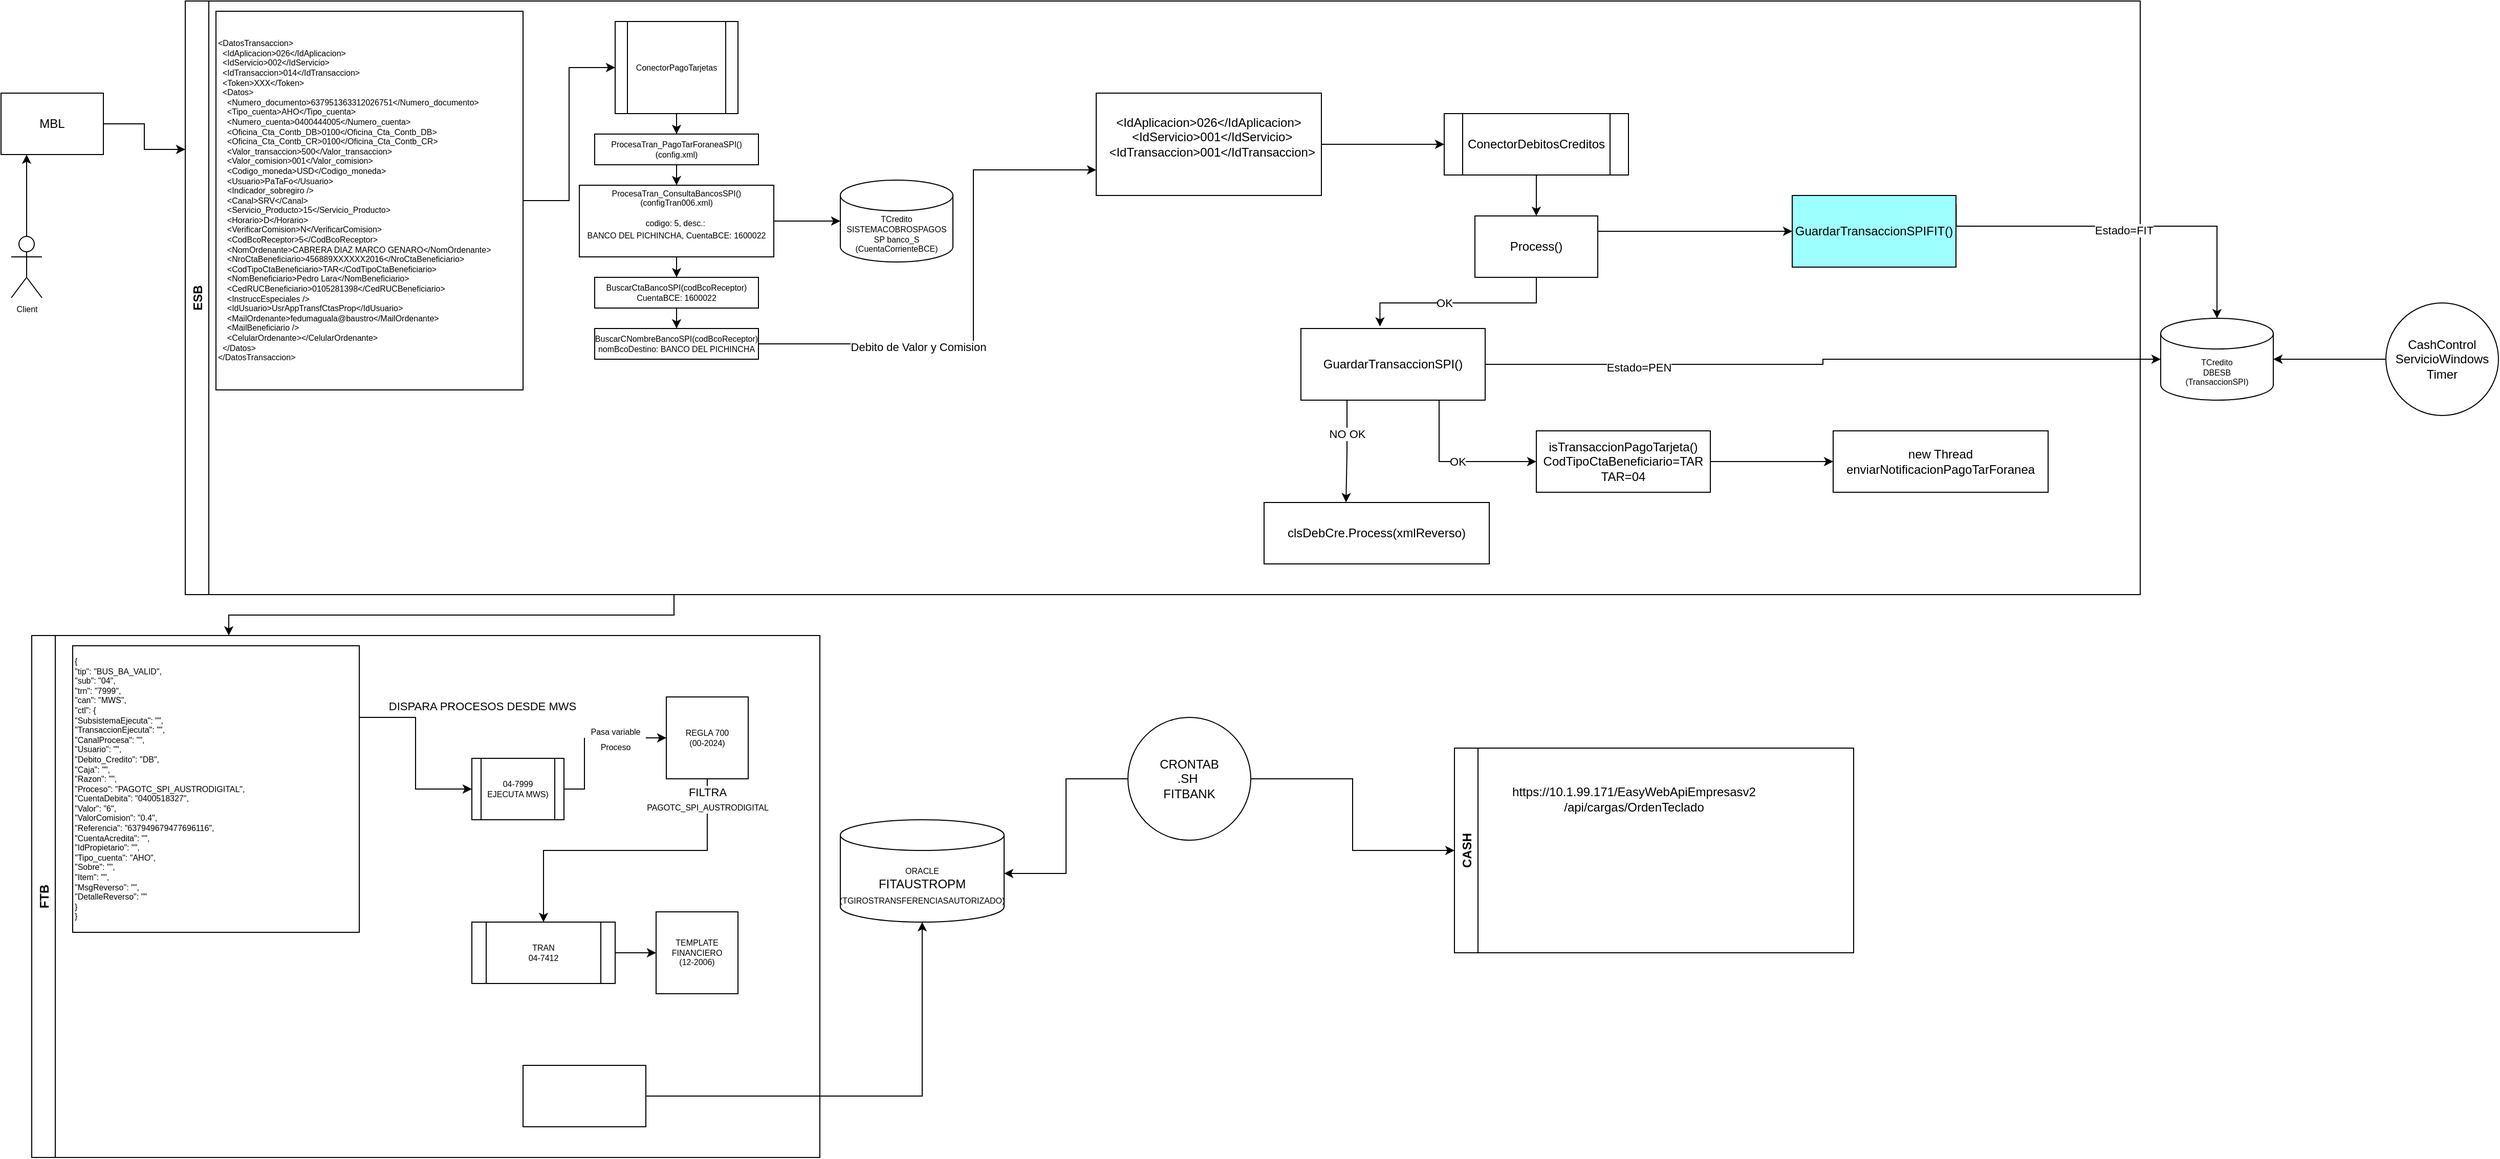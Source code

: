 <mxfile version="21.7.2" type="github">
  <diagram name="Page-1" id="DLEcpf7ySr1LYi16kx4O">
    <mxGraphModel dx="880" dy="377" grid="1" gridSize="10" guides="1" tooltips="1" connect="1" arrows="1" fold="1" page="1" pageScale="1" pageWidth="850" pageHeight="1100" math="0" shadow="0">
      <root>
        <mxCell id="0" />
        <mxCell id="1" parent="0" />
        <mxCell id="qBabFWFjf3x5Ne5W2tVK-1" style="rounded=0;orthogonalLoop=1;jettySize=auto;html=1;entryX=0;entryY=0.25;entryDx=0;entryDy=0;edgeStyle=orthogonalEdgeStyle;" edge="1" parent="1" source="qBabFWFjf3x5Ne5W2tVK-2" target="qBabFWFjf3x5Ne5W2tVK-4">
          <mxGeometry relative="1" as="geometry" />
        </mxCell>
        <mxCell id="qBabFWFjf3x5Ne5W2tVK-2" value="MBL" style="rounded=0;whiteSpace=wrap;html=1;" vertex="1" parent="1">
          <mxGeometry x="20" y="110" width="100" height="60" as="geometry" />
        </mxCell>
        <mxCell id="qBabFWFjf3x5Ne5W2tVK-3" style="edgeStyle=orthogonalEdgeStyle;rounded=0;orthogonalLoop=1;jettySize=auto;html=1;exitX=0.25;exitY=1;exitDx=0;exitDy=0;fontSize=8;entryX=0.25;entryY=0;entryDx=0;entryDy=0;" edge="1" parent="1" source="qBabFWFjf3x5Ne5W2tVK-4" target="qBabFWFjf3x5Ne5W2tVK-37">
          <mxGeometry relative="1" as="geometry">
            <mxPoint x="353" y="640" as="targetPoint" />
          </mxGeometry>
        </mxCell>
        <mxCell id="qBabFWFjf3x5Ne5W2tVK-4" value="ESB" style="swimlane;horizontal=0;" vertex="1" parent="1">
          <mxGeometry x="200" y="20" width="1910" height="580" as="geometry" />
        </mxCell>
        <mxCell id="qBabFWFjf3x5Ne5W2tVK-5" style="edgeStyle=orthogonalEdgeStyle;rounded=0;orthogonalLoop=1;jettySize=auto;html=1;fontSize=8;" edge="1" parent="qBabFWFjf3x5Ne5W2tVK-4" source="qBabFWFjf3x5Ne5W2tVK-6" target="qBabFWFjf3x5Ne5W2tVK-8">
          <mxGeometry relative="1" as="geometry" />
        </mxCell>
        <mxCell id="qBabFWFjf3x5Ne5W2tVK-6" value="&lt;div style=&quot;font-size: 8px;&quot;&gt;&lt;font style=&quot;font-size: 8px;&quot;&gt;&amp;lt;DatosTransaccion&amp;gt;&lt;/font&gt;&lt;/div&gt;&lt;div style=&quot;font-size: 8px;&quot;&gt;&lt;font style=&quot;font-size: 8px;&quot;&gt;&amp;nbsp; &amp;lt;IdAplicacion&amp;gt;026&amp;lt;/IdAplicacion&amp;gt;&lt;/font&gt;&lt;/div&gt;&lt;div style=&quot;font-size: 8px;&quot;&gt;&lt;font style=&quot;font-size: 8px;&quot;&gt;&amp;nbsp; &amp;lt;IdServicio&amp;gt;002&amp;lt;/IdServicio&amp;gt;&lt;/font&gt;&lt;/div&gt;&lt;div style=&quot;font-size: 8px;&quot;&gt;&lt;font style=&quot;font-size: 8px;&quot;&gt;&amp;nbsp; &amp;lt;IdTransaccion&amp;gt;014&amp;lt;/IdTransaccion&amp;gt;&lt;/font&gt;&lt;/div&gt;&lt;div style=&quot;font-size: 8px;&quot;&gt;&lt;font style=&quot;font-size: 8px;&quot;&gt;&amp;nbsp; &amp;lt;Token&amp;gt;XXX&amp;lt;/Token&amp;gt;&lt;/font&gt;&lt;/div&gt;&lt;div style=&quot;font-size: 8px;&quot;&gt;&lt;font style=&quot;font-size: 8px;&quot;&gt;&amp;nbsp; &amp;lt;Datos&amp;gt;&lt;/font&gt;&lt;/div&gt;&lt;div style=&quot;font-size: 8px;&quot;&gt;&lt;font style=&quot;font-size: 8px;&quot;&gt;&amp;nbsp; &amp;nbsp; &amp;lt;Numero_documento&amp;gt;637951363312026751&amp;lt;/Numero_documento&amp;gt;&lt;/font&gt;&lt;/div&gt;&lt;div style=&quot;font-size: 8px;&quot;&gt;&lt;font style=&quot;font-size: 8px;&quot;&gt;&amp;nbsp; &amp;nbsp; &amp;lt;Tipo_cuenta&amp;gt;AHO&amp;lt;/Tipo_cuenta&amp;gt;&lt;/font&gt;&lt;/div&gt;&lt;div style=&quot;font-size: 8px;&quot;&gt;&lt;font style=&quot;font-size: 8px;&quot;&gt;&amp;nbsp; &amp;nbsp; &amp;lt;Numero_cuenta&amp;gt;0400444005&amp;lt;/Numero_cuenta&amp;gt;&lt;/font&gt;&lt;/div&gt;&lt;div style=&quot;font-size: 8px;&quot;&gt;&lt;font style=&quot;font-size: 8px;&quot;&gt;&amp;nbsp; &amp;nbsp; &amp;lt;Oficina_Cta_Contb_DB&amp;gt;0100&amp;lt;/Oficina_Cta_Contb_DB&amp;gt;&lt;/font&gt;&lt;/div&gt;&lt;div style=&quot;font-size: 8px;&quot;&gt;&lt;font style=&quot;font-size: 8px;&quot;&gt;&amp;nbsp; &amp;nbsp; &amp;lt;Oficina_Cta_Contb_CR&amp;gt;0100&amp;lt;/Oficina_Cta_Contb_CR&amp;gt;&lt;/font&gt;&lt;/div&gt;&lt;div style=&quot;font-size: 8px;&quot;&gt;&lt;font style=&quot;font-size: 8px;&quot;&gt;&amp;nbsp; &amp;nbsp; &amp;lt;Valor_transaccion&amp;gt;500&amp;lt;/Valor_transaccion&amp;gt;&lt;/font&gt;&lt;/div&gt;&lt;div style=&quot;font-size: 8px;&quot;&gt;&lt;font style=&quot;font-size: 8px;&quot;&gt;&amp;nbsp; &amp;nbsp; &amp;lt;Valor_comision&amp;gt;001&amp;lt;/Valor_comision&amp;gt;&lt;/font&gt;&lt;/div&gt;&lt;div style=&quot;font-size: 8px;&quot;&gt;&lt;font style=&quot;font-size: 8px;&quot;&gt;&amp;nbsp; &amp;nbsp; &amp;lt;Codigo_moneda&amp;gt;USD&amp;lt;/Codigo_moneda&amp;gt;&lt;/font&gt;&lt;/div&gt;&lt;div style=&quot;font-size: 8px;&quot;&gt;&lt;font style=&quot;font-size: 8px;&quot;&gt;&amp;nbsp; &amp;nbsp; &amp;lt;Usuario&amp;gt;PaTaFo&amp;lt;/Usuario&amp;gt;&lt;/font&gt;&lt;/div&gt;&lt;div style=&quot;font-size: 8px;&quot;&gt;&lt;font style=&quot;font-size: 8px;&quot;&gt;&amp;nbsp; &amp;nbsp; &amp;lt;Indicador_sobregiro /&amp;gt;&lt;/font&gt;&lt;/div&gt;&lt;div style=&quot;font-size: 8px;&quot;&gt;&lt;font style=&quot;font-size: 8px;&quot;&gt;&amp;nbsp; &amp;nbsp; &amp;lt;Canal&amp;gt;SRV&amp;lt;/Canal&amp;gt;&lt;/font&gt;&lt;/div&gt;&lt;div style=&quot;font-size: 8px;&quot;&gt;&lt;font style=&quot;font-size: 8px;&quot;&gt;&amp;nbsp; &amp;nbsp; &amp;lt;Servicio_Producto&amp;gt;15&amp;lt;/Servicio_Producto&amp;gt;&lt;/font&gt;&lt;/div&gt;&lt;div style=&quot;font-size: 8px;&quot;&gt;&lt;font style=&quot;font-size: 8px;&quot;&gt;&amp;nbsp; &amp;nbsp; &amp;lt;Horario&amp;gt;D&amp;lt;/Horario&amp;gt;&lt;/font&gt;&lt;/div&gt;&lt;div style=&quot;font-size: 8px;&quot;&gt;&lt;font style=&quot;font-size: 8px;&quot;&gt;&amp;nbsp; &amp;nbsp; &amp;lt;VerificarComision&amp;gt;N&amp;lt;/VerificarComision&amp;gt;&lt;/font&gt;&lt;/div&gt;&lt;div style=&quot;font-size: 8px;&quot;&gt;&lt;font style=&quot;font-size: 8px;&quot;&gt;&amp;nbsp; &amp;nbsp; &amp;lt;CodBcoReceptor&amp;gt;5&amp;lt;/CodBcoReceptor&amp;gt;&lt;/font&gt;&lt;/div&gt;&lt;div style=&quot;font-size: 8px;&quot;&gt;&lt;font style=&quot;font-size: 8px;&quot;&gt;&amp;nbsp; &amp;nbsp; &amp;lt;NomOrdenante&amp;gt;CABRERA DIAZ MARCO GENARO&amp;lt;/NomOrdenante&amp;gt;&lt;/font&gt;&lt;/div&gt;&lt;div style=&quot;font-size: 8px;&quot;&gt;&lt;font style=&quot;font-size: 8px;&quot;&gt;&amp;nbsp; &amp;nbsp; &amp;lt;NroCtaBeneficiario&amp;gt;456889XXXXXX2016&amp;lt;/NroCtaBeneficiario&amp;gt;&lt;/font&gt;&lt;/div&gt;&lt;div style=&quot;font-size: 8px;&quot;&gt;&lt;font style=&quot;font-size: 8px;&quot;&gt;&amp;nbsp; &amp;nbsp; &amp;lt;CodTipoCtaBeneficiario&amp;gt;TAR&amp;lt;/CodTipoCtaBeneficiario&amp;gt;&lt;/font&gt;&lt;/div&gt;&lt;div style=&quot;font-size: 8px;&quot;&gt;&lt;font style=&quot;font-size: 8px;&quot;&gt;&amp;nbsp; &amp;nbsp; &amp;lt;NomBeneficiario&amp;gt;Pedro Lara&amp;lt;/NomBeneficiario&amp;gt;&lt;/font&gt;&lt;/div&gt;&lt;div style=&quot;font-size: 8px;&quot;&gt;&lt;font style=&quot;font-size: 8px;&quot;&gt;&amp;nbsp; &amp;nbsp; &amp;lt;CedRUCBeneficiario&amp;gt;0105281398&amp;lt;/CedRUCBeneficiario&amp;gt;&lt;/font&gt;&lt;/div&gt;&lt;div style=&quot;font-size: 8px;&quot;&gt;&lt;font style=&quot;font-size: 8px;&quot;&gt;&amp;nbsp; &amp;nbsp; &amp;lt;InstruccEspeciales /&amp;gt;&lt;/font&gt;&lt;/div&gt;&lt;div style=&quot;font-size: 8px;&quot;&gt;&lt;font style=&quot;font-size: 8px;&quot;&gt;&amp;nbsp; &amp;nbsp; &amp;lt;IdUsuario&amp;gt;UsrAppTransfCtasProp&amp;lt;/IdUsuario&amp;gt;&lt;/font&gt;&lt;/div&gt;&lt;div style=&quot;font-size: 8px;&quot;&gt;&lt;font style=&quot;font-size: 8px;&quot;&gt;&amp;nbsp; &amp;nbsp; &amp;lt;MailOrdenante&amp;gt;fedumaguala@baustro&amp;lt;/MailOrdenante&amp;gt;&lt;/font&gt;&lt;/div&gt;&lt;div style=&quot;font-size: 8px;&quot;&gt;&lt;font style=&quot;font-size: 8px;&quot;&gt;&amp;nbsp; &amp;nbsp; &amp;lt;MailBeneficiario /&amp;gt;&lt;/font&gt;&lt;/div&gt;&lt;div style=&quot;font-size: 8px;&quot;&gt;&lt;font style=&quot;font-size: 8px;&quot;&gt;&amp;nbsp; &amp;nbsp; &amp;lt;CelularOrdenante&amp;gt;&amp;lt;/CelularOrdenante&amp;gt;&lt;/font&gt;&lt;/div&gt;&lt;div style=&quot;font-size: 8px;&quot;&gt;&lt;font style=&quot;font-size: 8px;&quot;&gt;&amp;nbsp; &amp;lt;/Datos&amp;gt;&lt;/font&gt;&lt;/div&gt;&lt;div style=&quot;font-size: 8px;&quot;&gt;&lt;font style=&quot;font-size: 8px;&quot;&gt;&amp;lt;/DatosTransaccion&amp;gt;&lt;/font&gt;&lt;/div&gt;" style="rounded=0;whiteSpace=wrap;html=1;align=left;" vertex="1" parent="qBabFWFjf3x5Ne5W2tVK-4">
          <mxGeometry x="30" y="10" width="300" height="370" as="geometry" />
        </mxCell>
        <mxCell id="qBabFWFjf3x5Ne5W2tVK-7" style="edgeStyle=orthogonalEdgeStyle;rounded=0;orthogonalLoop=1;jettySize=auto;html=1;entryX=0.5;entryY=0;entryDx=0;entryDy=0;fontSize=8;" edge="1" parent="qBabFWFjf3x5Ne5W2tVK-4" source="qBabFWFjf3x5Ne5W2tVK-8" target="qBabFWFjf3x5Ne5W2tVK-10">
          <mxGeometry relative="1" as="geometry" />
        </mxCell>
        <mxCell id="qBabFWFjf3x5Ne5W2tVK-8" value="ConectorPagoTarjetas" style="shape=process;whiteSpace=wrap;html=1;backgroundOutline=1;fontSize=8;" vertex="1" parent="qBabFWFjf3x5Ne5W2tVK-4">
          <mxGeometry x="420" y="20" width="120" height="90" as="geometry" />
        </mxCell>
        <mxCell id="qBabFWFjf3x5Ne5W2tVK-9" style="edgeStyle=orthogonalEdgeStyle;rounded=0;orthogonalLoop=1;jettySize=auto;html=1;exitX=0.5;exitY=1;exitDx=0;exitDy=0;entryX=0.5;entryY=0;entryDx=0;entryDy=0;fontSize=8;" edge="1" parent="qBabFWFjf3x5Ne5W2tVK-4" source="qBabFWFjf3x5Ne5W2tVK-10" target="qBabFWFjf3x5Ne5W2tVK-14">
          <mxGeometry relative="1" as="geometry" />
        </mxCell>
        <mxCell id="qBabFWFjf3x5Ne5W2tVK-10" value="ProcesaTran_PagoTarForaneaSPI()&lt;br&gt;(config.xml)" style="rounded=0;whiteSpace=wrap;html=1;fontSize=8;" vertex="1" parent="qBabFWFjf3x5Ne5W2tVK-4">
          <mxGeometry x="400" y="130" width="160" height="30" as="geometry" />
        </mxCell>
        <mxCell id="qBabFWFjf3x5Ne5W2tVK-11" value="TCredito&lt;br&gt;SISTEMACOBROSPAGOS&lt;br&gt;SP&amp;nbsp;banco_S (CuentaCorrienteBCE)" style="shape=cylinder3;whiteSpace=wrap;html=1;boundedLbl=1;backgroundOutline=1;size=15;fontSize=8;" vertex="1" parent="qBabFWFjf3x5Ne5W2tVK-4">
          <mxGeometry x="640" y="175" width="110" height="80" as="geometry" />
        </mxCell>
        <mxCell id="qBabFWFjf3x5Ne5W2tVK-12" style="edgeStyle=orthogonalEdgeStyle;rounded=0;orthogonalLoop=1;jettySize=auto;html=1;fontSize=8;entryX=0;entryY=0.5;entryDx=0;entryDy=0;entryPerimeter=0;exitX=1;exitY=0.5;exitDx=0;exitDy=0;" edge="1" parent="qBabFWFjf3x5Ne5W2tVK-4" source="qBabFWFjf3x5Ne5W2tVK-14" target="qBabFWFjf3x5Ne5W2tVK-11">
          <mxGeometry relative="1" as="geometry">
            <mxPoint x="630" y="280" as="targetPoint" />
          </mxGeometry>
        </mxCell>
        <mxCell id="qBabFWFjf3x5Ne5W2tVK-13" style="edgeStyle=orthogonalEdgeStyle;rounded=0;orthogonalLoop=1;jettySize=auto;html=1;exitX=0.5;exitY=1;exitDx=0;exitDy=0;entryX=0.5;entryY=0;entryDx=0;entryDy=0;fontSize=8;" edge="1" parent="qBabFWFjf3x5Ne5W2tVK-4" source="qBabFWFjf3x5Ne5W2tVK-14" target="qBabFWFjf3x5Ne5W2tVK-16">
          <mxGeometry relative="1" as="geometry" />
        </mxCell>
        <mxCell id="qBabFWFjf3x5Ne5W2tVK-14" value="ProcesaTran_ConsultaBancosSPI()&lt;br&gt;(configTran006.xml)&lt;br&gt;&lt;br&gt;codigo: 5, desc.:&amp;nbsp;&lt;table&gt;&lt;tbody&gt;&lt;tr&gt;&lt;td&gt;BANCO DEL PICHINCHA, CuentaBCE: 1600022&lt;/td&gt;&lt;/tr&gt;&lt;/tbody&gt;&lt;/table&gt;&lt;br&gt;" style="rounded=0;whiteSpace=wrap;html=1;fontSize=8;" vertex="1" parent="qBabFWFjf3x5Ne5W2tVK-4">
          <mxGeometry x="385" y="180" width="190" height="70" as="geometry" />
        </mxCell>
        <mxCell id="qBabFWFjf3x5Ne5W2tVK-15" style="edgeStyle=orthogonalEdgeStyle;rounded=0;orthogonalLoop=1;jettySize=auto;html=1;entryX=0.5;entryY=0;entryDx=0;entryDy=0;fontSize=8;" edge="1" parent="qBabFWFjf3x5Ne5W2tVK-4" source="qBabFWFjf3x5Ne5W2tVK-16" target="qBabFWFjf3x5Ne5W2tVK-19">
          <mxGeometry relative="1" as="geometry" />
        </mxCell>
        <mxCell id="qBabFWFjf3x5Ne5W2tVK-16" value="BuscarCtaBancoSPI(codBcoReceptor)&lt;br&gt;CuentaBCE: 1600022" style="rounded=0;whiteSpace=wrap;html=1;fontSize=8;" vertex="1" parent="qBabFWFjf3x5Ne5W2tVK-4">
          <mxGeometry x="400" y="270" width="160" height="30" as="geometry" />
        </mxCell>
        <mxCell id="qBabFWFjf3x5Ne5W2tVK-17" style="edgeStyle=orthogonalEdgeStyle;rounded=0;orthogonalLoop=1;jettySize=auto;html=1;exitX=1;exitY=0.5;exitDx=0;exitDy=0;entryX=0;entryY=0.75;entryDx=0;entryDy=0;" edge="1" parent="qBabFWFjf3x5Ne5W2tVK-4" source="qBabFWFjf3x5Ne5W2tVK-19" target="qBabFWFjf3x5Ne5W2tVK-30">
          <mxGeometry relative="1" as="geometry">
            <Array as="points">
              <mxPoint x="770" y="335" />
              <mxPoint x="770" y="165" />
            </Array>
          </mxGeometry>
        </mxCell>
        <mxCell id="qBabFWFjf3x5Ne5W2tVK-18" value="Debito de Valor y Comision" style="edgeLabel;html=1;align=center;verticalAlign=middle;resizable=0;points=[];" vertex="1" connectable="0" parent="qBabFWFjf3x5Ne5W2tVK-17">
          <mxGeometry x="-0.376" y="-3" relative="1" as="geometry">
            <mxPoint as="offset" />
          </mxGeometry>
        </mxCell>
        <mxCell id="qBabFWFjf3x5Ne5W2tVK-19" value="BuscarCNombreBancoSPI(codBcoReceptor)&lt;br&gt;nomBcoDestino: BANCO DEL PICHINCHA" style="rounded=0;whiteSpace=wrap;html=1;fontSize=8;" vertex="1" parent="qBabFWFjf3x5Ne5W2tVK-4">
          <mxGeometry x="400" y="320" width="160" height="30" as="geometry" />
        </mxCell>
        <mxCell id="qBabFWFjf3x5Ne5W2tVK-20" value="GuardarTransaccionSPIFIT()" style="rounded=0;whiteSpace=wrap;html=1;fillColor=#9EFFFF;" vertex="1" parent="qBabFWFjf3x5Ne5W2tVK-4">
          <mxGeometry x="1570" y="190" width="160" height="70" as="geometry" />
        </mxCell>
        <mxCell id="qBabFWFjf3x5Ne5W2tVK-21" style="edgeStyle=orthogonalEdgeStyle;rounded=0;orthogonalLoop=1;jettySize=auto;html=1;exitX=0.25;exitY=1;exitDx=0;exitDy=0;entryX=0.364;entryY=-0.003;entryDx=0;entryDy=0;entryPerimeter=0;" edge="1" parent="qBabFWFjf3x5Ne5W2tVK-4" source="qBabFWFjf3x5Ne5W2tVK-23" target="qBabFWFjf3x5Ne5W2tVK-35">
          <mxGeometry relative="1" as="geometry" />
        </mxCell>
        <mxCell id="qBabFWFjf3x5Ne5W2tVK-22" value="NO OK" style="edgeLabel;html=1;align=center;verticalAlign=middle;resizable=0;points=[];" vertex="1" connectable="0" parent="qBabFWFjf3x5Ne5W2tVK-21">
          <mxGeometry x="-0.347" relative="1" as="geometry">
            <mxPoint as="offset" />
          </mxGeometry>
        </mxCell>
        <mxCell id="qBabFWFjf3x5Ne5W2tVK-23" value="GuardarTransaccionSPI()" style="rounded=0;whiteSpace=wrap;html=1;" vertex="1" parent="qBabFWFjf3x5Ne5W2tVK-4">
          <mxGeometry x="1090" y="320" width="180" height="70" as="geometry" />
        </mxCell>
        <mxCell id="qBabFWFjf3x5Ne5W2tVK-24" style="edgeStyle=orthogonalEdgeStyle;rounded=0;orthogonalLoop=1;jettySize=auto;html=1;exitX=0.5;exitY=1;exitDx=0;exitDy=0;entryX=0.5;entryY=0;entryDx=0;entryDy=0;" edge="1" parent="qBabFWFjf3x5Ne5W2tVK-4" source="qBabFWFjf3x5Ne5W2tVK-25" target="qBabFWFjf3x5Ne5W2tVK-31">
          <mxGeometry relative="1" as="geometry" />
        </mxCell>
        <mxCell id="qBabFWFjf3x5Ne5W2tVK-25" value="ConectorDebitosCreditos" style="shape=process;whiteSpace=wrap;html=1;backgroundOutline=1;" vertex="1" parent="qBabFWFjf3x5Ne5W2tVK-4">
          <mxGeometry x="1230" y="110" width="180" height="60" as="geometry" />
        </mxCell>
        <mxCell id="qBabFWFjf3x5Ne5W2tVK-26" style="edgeStyle=orthogonalEdgeStyle;rounded=0;orthogonalLoop=1;jettySize=auto;html=1;entryX=0;entryY=0.5;entryDx=0;entryDy=0;" edge="1" parent="qBabFWFjf3x5Ne5W2tVK-4" source="qBabFWFjf3x5Ne5W2tVK-30" target="qBabFWFjf3x5Ne5W2tVK-25">
          <mxGeometry relative="1" as="geometry" />
        </mxCell>
        <mxCell id="qBabFWFjf3x5Ne5W2tVK-27" style="edgeStyle=orthogonalEdgeStyle;rounded=0;orthogonalLoop=1;jettySize=auto;html=1;exitX=1;exitY=0.25;exitDx=0;exitDy=0;entryX=0;entryY=0.5;entryDx=0;entryDy=0;" edge="1" parent="qBabFWFjf3x5Ne5W2tVK-4" source="qBabFWFjf3x5Ne5W2tVK-31" target="qBabFWFjf3x5Ne5W2tVK-20">
          <mxGeometry relative="1" as="geometry" />
        </mxCell>
        <mxCell id="qBabFWFjf3x5Ne5W2tVK-28" style="edgeStyle=orthogonalEdgeStyle;rounded=0;orthogonalLoop=1;jettySize=auto;html=1;entryX=0.429;entryY=-0.028;entryDx=0;entryDy=0;entryPerimeter=0;" edge="1" parent="qBabFWFjf3x5Ne5W2tVK-4" source="qBabFWFjf3x5Ne5W2tVK-31" target="qBabFWFjf3x5Ne5W2tVK-23">
          <mxGeometry relative="1" as="geometry" />
        </mxCell>
        <mxCell id="qBabFWFjf3x5Ne5W2tVK-29" value="OK" style="edgeLabel;html=1;align=center;verticalAlign=middle;resizable=0;points=[];" vertex="1" connectable="0" parent="qBabFWFjf3x5Ne5W2tVK-28">
          <mxGeometry x="0.146" relative="1" as="geometry">
            <mxPoint as="offset" />
          </mxGeometry>
        </mxCell>
        <mxCell id="qBabFWFjf3x5Ne5W2tVK-30" value="&lt;div&gt;&amp;lt;IdAplicacion&amp;gt;026&amp;lt;/IdAplicacion&amp;gt;&lt;/div&gt;&lt;div&gt;&amp;nbsp; &amp;lt;IdServicio&amp;gt;001&amp;lt;/IdServicio&amp;gt;&lt;/div&gt;&lt;div&gt;&amp;nbsp; &amp;lt;IdTransaccion&amp;gt;001&amp;lt;/IdTransaccion&amp;gt;&lt;/div&gt;&lt;div&gt;&lt;br&gt;&lt;/div&gt;" style="rounded=0;whiteSpace=wrap;html=1;" vertex="1" parent="qBabFWFjf3x5Ne5W2tVK-4">
          <mxGeometry x="890" y="90" width="220" height="100" as="geometry" />
        </mxCell>
        <mxCell id="qBabFWFjf3x5Ne5W2tVK-31" value="Process()" style="rounded=0;whiteSpace=wrap;html=1;" vertex="1" parent="qBabFWFjf3x5Ne5W2tVK-4">
          <mxGeometry x="1260" y="210" width="120" height="60" as="geometry" />
        </mxCell>
        <mxCell id="qBabFWFjf3x5Ne5W2tVK-32" style="edgeStyle=orthogonalEdgeStyle;rounded=0;orthogonalLoop=1;jettySize=auto;html=1;exitX=1;exitY=0.5;exitDx=0;exitDy=0;entryX=0;entryY=0.5;entryDx=0;entryDy=0;" edge="1" parent="qBabFWFjf3x5Ne5W2tVK-4" source="qBabFWFjf3x5Ne5W2tVK-33" target="qBabFWFjf3x5Ne5W2tVK-34">
          <mxGeometry relative="1" as="geometry" />
        </mxCell>
        <mxCell id="qBabFWFjf3x5Ne5W2tVK-33" value="isTransaccionPagoTarjeta()&lt;br&gt;CodTipoCtaBeneficiario=TAR&lt;br&gt;TAR=04" style="rounded=0;whiteSpace=wrap;html=1;" vertex="1" parent="qBabFWFjf3x5Ne5W2tVK-4">
          <mxGeometry x="1320" y="420" width="170" height="60" as="geometry" />
        </mxCell>
        <mxCell id="qBabFWFjf3x5Ne5W2tVK-34" value="new Thread&lt;br&gt;enviarNotificacionPagoTarForanea" style="rounded=0;whiteSpace=wrap;html=1;" vertex="1" parent="qBabFWFjf3x5Ne5W2tVK-4">
          <mxGeometry x="1610" y="420" width="210" height="60" as="geometry" />
        </mxCell>
        <mxCell id="qBabFWFjf3x5Ne5W2tVK-35" value="clsDebCre.Process(xmlReverso)" style="rounded=0;whiteSpace=wrap;html=1;" vertex="1" parent="qBabFWFjf3x5Ne5W2tVK-4">
          <mxGeometry x="1054" y="490" width="220" height="60" as="geometry" />
        </mxCell>
        <mxCell id="qBabFWFjf3x5Ne5W2tVK-36" value="OK" style="edgeStyle=orthogonalEdgeStyle;rounded=0;orthogonalLoop=1;jettySize=auto;html=1;entryX=0;entryY=0.5;entryDx=0;entryDy=0;exitX=0.75;exitY=1;exitDx=0;exitDy=0;" edge="1" parent="qBabFWFjf3x5Ne5W2tVK-4" source="qBabFWFjf3x5Ne5W2tVK-23" target="qBabFWFjf3x5Ne5W2tVK-33">
          <mxGeometry relative="1" as="geometry">
            <mxPoint x="1380" y="240" as="sourcePoint" />
            <mxPoint x="1306" y="650" as="targetPoint" />
          </mxGeometry>
        </mxCell>
        <mxCell id="qBabFWFjf3x5Ne5W2tVK-37" value="FTB" style="swimlane;horizontal=0;" vertex="1" parent="1">
          <mxGeometry x="50" y="640" width="770" height="510" as="geometry" />
        </mxCell>
        <mxCell id="qBabFWFjf3x5Ne5W2tVK-38" style="edgeStyle=orthogonalEdgeStyle;rounded=0;orthogonalLoop=1;jettySize=auto;html=1;fontSize=8;startArrow=none;" edge="1" parent="qBabFWFjf3x5Ne5W2tVK-37" source="qBabFWFjf3x5Ne5W2tVK-49" target="qBabFWFjf3x5Ne5W2tVK-45">
          <mxGeometry relative="1" as="geometry" />
        </mxCell>
        <mxCell id="qBabFWFjf3x5Ne5W2tVK-39" value="04-7999&lt;br&gt;EJECUTA MWS)" style="shape=process;whiteSpace=wrap;html=1;backgroundOutline=1;fontSize=8;" vertex="1" parent="qBabFWFjf3x5Ne5W2tVK-37">
          <mxGeometry x="430" y="120" width="90" height="60" as="geometry" />
        </mxCell>
        <mxCell id="qBabFWFjf3x5Ne5W2tVK-40" style="edgeStyle=orthogonalEdgeStyle;rounded=0;orthogonalLoop=1;jettySize=auto;html=1;exitX=1;exitY=0.25;exitDx=0;exitDy=0;entryX=0;entryY=0.5;entryDx=0;entryDy=0;fontSize=8;" edge="1" parent="qBabFWFjf3x5Ne5W2tVK-37" source="qBabFWFjf3x5Ne5W2tVK-42" target="qBabFWFjf3x5Ne5W2tVK-39">
          <mxGeometry relative="1" as="geometry" />
        </mxCell>
        <mxCell id="qBabFWFjf3x5Ne5W2tVK-41" value="DISPARA PROCESOS DESDE MWS" style="edgeLabel;html=1;align=center;verticalAlign=middle;resizable=0;points=[];" vertex="1" connectable="0" parent="qBabFWFjf3x5Ne5W2tVK-40">
          <mxGeometry x="-0.377" relative="1" as="geometry">
            <mxPoint x="65" y="-12" as="offset" />
          </mxGeometry>
        </mxCell>
        <mxCell id="qBabFWFjf3x5Ne5W2tVK-42" value="&lt;div&gt;{&lt;/div&gt;&lt;div&gt;&lt;span style=&quot;&quot;&gt; &lt;/span&gt;&quot;tip&quot;: &quot;BUS_BA_VALID&quot;,&lt;/div&gt;&lt;div&gt;&lt;span style=&quot;&quot;&gt; &lt;/span&gt;&quot;sub&quot;: &quot;04&quot;,&lt;/div&gt;&lt;div&gt;&lt;span style=&quot;&quot;&gt; &lt;/span&gt;&quot;trn&quot;: &quot;7999&quot;,&lt;/div&gt;&lt;div&gt;&lt;span style=&quot;&quot;&gt; &lt;/span&gt;&quot;can&quot;: &quot;MWS&quot;,&lt;/div&gt;&lt;div&gt;&lt;span style=&quot;&quot;&gt; &lt;/span&gt;&quot;ctl&quot;: {&lt;/div&gt;&lt;div&gt;&lt;span style=&quot;&quot;&gt;  &lt;/span&gt;&quot;SubsistemaEjecuta&quot;: &quot;&quot;,&lt;/div&gt;&lt;div&gt;&lt;span style=&quot;&quot;&gt;  &lt;/span&gt;&quot;TransaccionEjecuta&quot;: &quot;&quot;,&lt;/div&gt;&lt;div&gt;&lt;span style=&quot;&quot;&gt;  &lt;/span&gt;&quot;CanalProcesa&quot;: &quot;&quot;,&lt;/div&gt;&lt;div&gt;&lt;span style=&quot;&quot;&gt;  &lt;/span&gt;&quot;Usuario&quot;: &quot;&quot;,&lt;/div&gt;&lt;div&gt;&lt;span style=&quot;&quot;&gt;  &lt;/span&gt;&quot;Debito_Credito&quot;: &quot;DB&quot;,&lt;/div&gt;&lt;div&gt;&lt;span style=&quot;&quot;&gt;  &lt;/span&gt;&quot;Caja&quot;: &quot;&quot;,&lt;/div&gt;&lt;div&gt;&lt;span style=&quot;&quot;&gt;  &lt;/span&gt;&quot;Razon&quot;: &quot;&quot;,&lt;/div&gt;&lt;div&gt;&lt;span style=&quot;&quot;&gt;  &lt;/span&gt;&quot;Proceso&quot;: &quot;PAGOTC_SPI_AUSTRODIGITAL&quot;,&lt;/div&gt;&lt;div&gt;&lt;span style=&quot;&quot;&gt;  &lt;/span&gt;&quot;CuentaDebita&quot;: &quot;0400518327&quot;,&lt;/div&gt;&lt;div&gt;&lt;span style=&quot;&quot;&gt;  &lt;/span&gt;&quot;Valor&quot;: &quot;6&quot;,&lt;/div&gt;&lt;div&gt;&lt;span style=&quot;&quot;&gt;  &lt;/span&gt;&quot;ValorComision&quot;: &quot;0.4&quot;,&lt;/div&gt;&lt;div&gt;&lt;span style=&quot;&quot;&gt;  &lt;/span&gt;&quot;Referencia&quot;: &quot;637949679477696116&quot;,&lt;/div&gt;&lt;div&gt;&lt;span style=&quot;&quot;&gt;  &lt;/span&gt;&quot;CuentaAcredita&quot;: &quot;&quot;,&lt;/div&gt;&lt;div&gt;&lt;span style=&quot;&quot;&gt;  &lt;/span&gt;&quot;IdPropietario&quot;: &quot;&quot;,&lt;/div&gt;&lt;div&gt;&lt;span style=&quot;&quot;&gt;  &lt;/span&gt;&quot;Tipo_cuenta&quot;: &quot;AHO&quot;,&lt;/div&gt;&lt;div&gt;&lt;span style=&quot;&quot;&gt;  &lt;/span&gt;&quot;Sobre&quot;: &quot;&quot;,&lt;/div&gt;&lt;div&gt;&lt;span style=&quot;&quot;&gt;  &lt;/span&gt;&quot;Item&quot;: &quot;&quot;,&lt;/div&gt;&lt;div&gt;&lt;span style=&quot;&quot;&gt;  &lt;/span&gt;&quot;MsgReverso&quot;: &quot;&quot;,&lt;/div&gt;&lt;div&gt;&lt;span style=&quot;&quot;&gt;  &lt;/span&gt;&quot;DetalleReverso&quot;: &quot;&quot;&lt;/div&gt;&lt;div&gt;&lt;span style=&quot;&quot;&gt; &lt;/span&gt;}&lt;/div&gt;&lt;div&gt;}&lt;/div&gt;" style="whiteSpace=wrap;html=1;aspect=fixed;fontSize=8;align=left;" vertex="1" parent="qBabFWFjf3x5Ne5W2tVK-37">
          <mxGeometry x="40" y="10" width="280" height="280" as="geometry" />
        </mxCell>
        <mxCell id="qBabFWFjf3x5Ne5W2tVK-43" style="edgeStyle=orthogonalEdgeStyle;rounded=0;orthogonalLoop=1;jettySize=auto;html=1;exitX=0.5;exitY=1;exitDx=0;exitDy=0;entryX=0.5;entryY=0;entryDx=0;entryDy=0;fontSize=8;" edge="1" parent="qBabFWFjf3x5Ne5W2tVK-37" source="qBabFWFjf3x5Ne5W2tVK-45" target="qBabFWFjf3x5Ne5W2tVK-47">
          <mxGeometry relative="1" as="geometry" />
        </mxCell>
        <mxCell id="qBabFWFjf3x5Ne5W2tVK-44" value="FILTRA&lt;br&gt;&lt;span style=&quot;font-size: 8px; text-align: left; background-color: rgb(248, 249, 250);&quot;&gt;PAGOTC_SPI_AUSTRODIGITAL&lt;/span&gt;" style="edgeLabel;html=1;align=center;verticalAlign=middle;resizable=0;points=[];" vertex="1" connectable="0" parent="qBabFWFjf3x5Ne5W2tVK-43">
          <mxGeometry x="-0.868" relative="1" as="geometry">
            <mxPoint as="offset" />
          </mxGeometry>
        </mxCell>
        <mxCell id="qBabFWFjf3x5Ne5W2tVK-45" value="REGLA 700&lt;br&gt;(00-2024)" style="whiteSpace=wrap;html=1;aspect=fixed;fontSize=8;" vertex="1" parent="qBabFWFjf3x5Ne5W2tVK-37">
          <mxGeometry x="620" y="60" width="80" height="80" as="geometry" />
        </mxCell>
        <mxCell id="qBabFWFjf3x5Ne5W2tVK-46" style="edgeStyle=orthogonalEdgeStyle;rounded=0;orthogonalLoop=1;jettySize=auto;html=1;fontSize=8;" edge="1" parent="qBabFWFjf3x5Ne5W2tVK-37" source="qBabFWFjf3x5Ne5W2tVK-47" target="qBabFWFjf3x5Ne5W2tVK-48">
          <mxGeometry relative="1" as="geometry" />
        </mxCell>
        <mxCell id="qBabFWFjf3x5Ne5W2tVK-47" value="TRAN&lt;br&gt;04-7412" style="shape=process;whiteSpace=wrap;html=1;backgroundOutline=1;fontSize=8;" vertex="1" parent="qBabFWFjf3x5Ne5W2tVK-37">
          <mxGeometry x="430" y="280" width="140" height="60" as="geometry" />
        </mxCell>
        <mxCell id="qBabFWFjf3x5Ne5W2tVK-48" value="TEMPLATE FINANCIERO&lt;br&gt;(12-2006)" style="whiteSpace=wrap;html=1;aspect=fixed;fontSize=8;" vertex="1" parent="qBabFWFjf3x5Ne5W2tVK-37">
          <mxGeometry x="610" y="270" width="80" height="80" as="geometry" />
        </mxCell>
        <mxCell id="qBabFWFjf3x5Ne5W2tVK-49" value="&lt;span style=&quot;font-size: 8px; text-align: left;&quot;&gt;Pasa variable&lt;br&gt;Proceso&lt;/span&gt;" style="text;html=1;align=center;verticalAlign=middle;resizable=0;points=[];autosize=1;strokeColor=none;fillColor=none;" vertex="1" parent="qBabFWFjf3x5Ne5W2tVK-37">
          <mxGeometry x="535" y="80" width="70" height="40" as="geometry" />
        </mxCell>
        <mxCell id="qBabFWFjf3x5Ne5W2tVK-50" value="" style="edgeStyle=orthogonalEdgeStyle;rounded=0;orthogonalLoop=1;jettySize=auto;html=1;fontSize=8;endArrow=none;" edge="1" parent="qBabFWFjf3x5Ne5W2tVK-37" source="qBabFWFjf3x5Ne5W2tVK-39" target="qBabFWFjf3x5Ne5W2tVK-49">
          <mxGeometry relative="1" as="geometry">
            <mxPoint x="570" y="790" as="sourcePoint" />
            <mxPoint x="670" y="740" as="targetPoint" />
          </mxGeometry>
        </mxCell>
        <mxCell id="qBabFWFjf3x5Ne5W2tVK-51" value="" style="rounded=0;whiteSpace=wrap;html=1;" vertex="1" parent="qBabFWFjf3x5Ne5W2tVK-37">
          <mxGeometry x="480" y="420" width="120" height="60" as="geometry" />
        </mxCell>
        <mxCell id="qBabFWFjf3x5Ne5W2tVK-52" style="edgeStyle=orthogonalEdgeStyle;rounded=0;orthogonalLoop=1;jettySize=auto;html=1;entryX=0.25;entryY=1;entryDx=0;entryDy=0;fontSize=8;" edge="1" parent="1" source="qBabFWFjf3x5Ne5W2tVK-53" target="qBabFWFjf3x5Ne5W2tVK-2">
          <mxGeometry relative="1" as="geometry" />
        </mxCell>
        <mxCell id="qBabFWFjf3x5Ne5W2tVK-53" value="Client" style="shape=umlActor;verticalLabelPosition=bottom;verticalAlign=top;html=1;outlineConnect=0;fontSize=8;" vertex="1" parent="1">
          <mxGeometry x="30" y="250" width="30" height="60" as="geometry" />
        </mxCell>
        <mxCell id="qBabFWFjf3x5Ne5W2tVK-54" style="edgeStyle=orthogonalEdgeStyle;rounded=0;orthogonalLoop=1;jettySize=auto;html=1;entryX=1;entryY=0;entryDx=0;entryDy=52.5;entryPerimeter=0;exitX=0;exitY=0.5;exitDx=0;exitDy=0;" edge="1" parent="1" source="qBabFWFjf3x5Ne5W2tVK-67" target="qBabFWFjf3x5Ne5W2tVK-56">
          <mxGeometry relative="1" as="geometry">
            <mxPoint x="980" y="890.0" as="targetPoint" />
            <mxPoint x="1080" y="779.941" as="sourcePoint" />
          </mxGeometry>
        </mxCell>
        <mxCell id="qBabFWFjf3x5Ne5W2tVK-55" style="edgeStyle=orthogonalEdgeStyle;rounded=0;orthogonalLoop=1;jettySize=auto;html=1;entryX=0;entryY=0.5;entryDx=0;entryDy=0;exitX=1;exitY=0.5;exitDx=0;exitDy=0;" edge="1" parent="1" source="qBabFWFjf3x5Ne5W2tVK-67" target="qBabFWFjf3x5Ne5W2tVK-58">
          <mxGeometry relative="1" as="geometry">
            <mxPoint x="1550" y="895.0" as="targetPoint" />
            <mxPoint x="1280.0" y="779.941" as="sourcePoint" />
          </mxGeometry>
        </mxCell>
        <mxCell id="qBabFWFjf3x5Ne5W2tVK-56" value="&lt;span style=&quot;font-size: 8px;&quot;&gt;ORACLE&lt;br&gt;&lt;/span&gt;FITAUSTROPM&lt;br style=&quot;font-size: 8px;&quot;&gt;&lt;span style=&quot;font-size: 8px;&quot;&gt;(TGIROSTRANSFERENCIASAUTORIZADO)&lt;/span&gt;" style="shape=cylinder3;whiteSpace=wrap;html=1;boundedLbl=1;backgroundOutline=1;size=15;" vertex="1" parent="1">
          <mxGeometry x="840" y="820" width="160" height="100" as="geometry" />
        </mxCell>
        <mxCell id="qBabFWFjf3x5Ne5W2tVK-57" style="edgeStyle=orthogonalEdgeStyle;rounded=0;orthogonalLoop=1;jettySize=auto;html=1;" edge="1" parent="1" source="qBabFWFjf3x5Ne5W2tVK-51" target="qBabFWFjf3x5Ne5W2tVK-56">
          <mxGeometry relative="1" as="geometry" />
        </mxCell>
        <mxCell id="qBabFWFjf3x5Ne5W2tVK-58" value="CASH" style="swimlane;horizontal=0;" vertex="1" parent="1">
          <mxGeometry x="1440" y="750" width="390" height="200" as="geometry" />
        </mxCell>
        <mxCell id="qBabFWFjf3x5Ne5W2tVK-59" value="https://10.1.99.171/EasyWebApiEmpresasv2&lt;br&gt;/api/cargas/OrdenTeclado" style="text;html=1;align=center;verticalAlign=middle;resizable=0;points=[];autosize=1;strokeColor=none;fillColor=none;" vertex="1" parent="qBabFWFjf3x5Ne5W2tVK-58">
          <mxGeometry x="45" y="30" width="260" height="40" as="geometry" />
        </mxCell>
        <mxCell id="qBabFWFjf3x5Ne5W2tVK-60" value="TCredito&lt;br&gt;DBESB&lt;br&gt;(TransaccionSPI)" style="shape=cylinder3;whiteSpace=wrap;html=1;boundedLbl=1;backgroundOutline=1;size=15;fontSize=8;" vertex="1" parent="1">
          <mxGeometry x="2130" y="330" width="110" height="80" as="geometry" />
        </mxCell>
        <mxCell id="qBabFWFjf3x5Ne5W2tVK-61" style="edgeStyle=orthogonalEdgeStyle;rounded=0;orthogonalLoop=1;jettySize=auto;html=1;entryX=0;entryY=0.5;entryDx=0;entryDy=0;entryPerimeter=0;startArrow=none;" edge="1" parent="1" source="qBabFWFjf3x5Ne5W2tVK-23" target="qBabFWFjf3x5Ne5W2tVK-60">
          <mxGeometry relative="1" as="geometry" />
        </mxCell>
        <mxCell id="qBabFWFjf3x5Ne5W2tVK-62" value="Estado=PEN" style="edgeLabel;html=1;align=center;verticalAlign=middle;resizable=0;points=[];" vertex="1" connectable="0" parent="qBabFWFjf3x5Ne5W2tVK-61">
          <mxGeometry x="-0.549" y="-3" relative="1" as="geometry">
            <mxPoint as="offset" />
          </mxGeometry>
        </mxCell>
        <mxCell id="qBabFWFjf3x5Ne5W2tVK-63" style="edgeStyle=orthogonalEdgeStyle;rounded=0;orthogonalLoop=1;jettySize=auto;html=1;exitX=1.001;exitY=0.124;exitDx=0;exitDy=0;entryX=0.5;entryY=0;entryDx=0;entryDy=0;entryPerimeter=0;exitPerimeter=0;" edge="1" parent="1" source="qBabFWFjf3x5Ne5W2tVK-20" target="qBabFWFjf3x5Ne5W2tVK-60">
          <mxGeometry relative="1" as="geometry">
            <Array as="points">
              <mxPoint x="1930" y="240" />
              <mxPoint x="2185" y="240" />
            </Array>
          </mxGeometry>
        </mxCell>
        <mxCell id="qBabFWFjf3x5Ne5W2tVK-64" value="Estado=FIT" style="edgeLabel;html=1;align=center;verticalAlign=middle;resizable=0;points=[];" vertex="1" connectable="0" parent="qBabFWFjf3x5Ne5W2tVK-63">
          <mxGeometry x="0.01" y="-4" relative="1" as="geometry">
            <mxPoint as="offset" />
          </mxGeometry>
        </mxCell>
        <mxCell id="qBabFWFjf3x5Ne5W2tVK-65" style="edgeStyle=orthogonalEdgeStyle;rounded=0;orthogonalLoop=1;jettySize=auto;html=1;entryX=1;entryY=0.5;entryDx=0;entryDy=0;entryPerimeter=0;" edge="1" parent="1" source="qBabFWFjf3x5Ne5W2tVK-66" target="qBabFWFjf3x5Ne5W2tVK-60">
          <mxGeometry relative="1" as="geometry" />
        </mxCell>
        <mxCell id="qBabFWFjf3x5Ne5W2tVK-66" value="CashControl&lt;br&gt;ServicioWindows&lt;br&gt;Timer" style="ellipse;whiteSpace=wrap;html=1;aspect=fixed;" vertex="1" parent="1">
          <mxGeometry x="2350" y="315" width="110" height="110" as="geometry" />
        </mxCell>
        <mxCell id="qBabFWFjf3x5Ne5W2tVK-67" value="&lt;span style=&quot;&quot;&gt;CRONTAB &lt;br&gt;.SH&amp;nbsp;&lt;br&gt;FITBANK&lt;br&gt;&lt;/span&gt;" style="ellipse;whiteSpace=wrap;html=1;aspect=fixed;" vertex="1" parent="1">
          <mxGeometry x="1121" y="720" width="120" height="120" as="geometry" />
        </mxCell>
      </root>
    </mxGraphModel>
  </diagram>
</mxfile>
